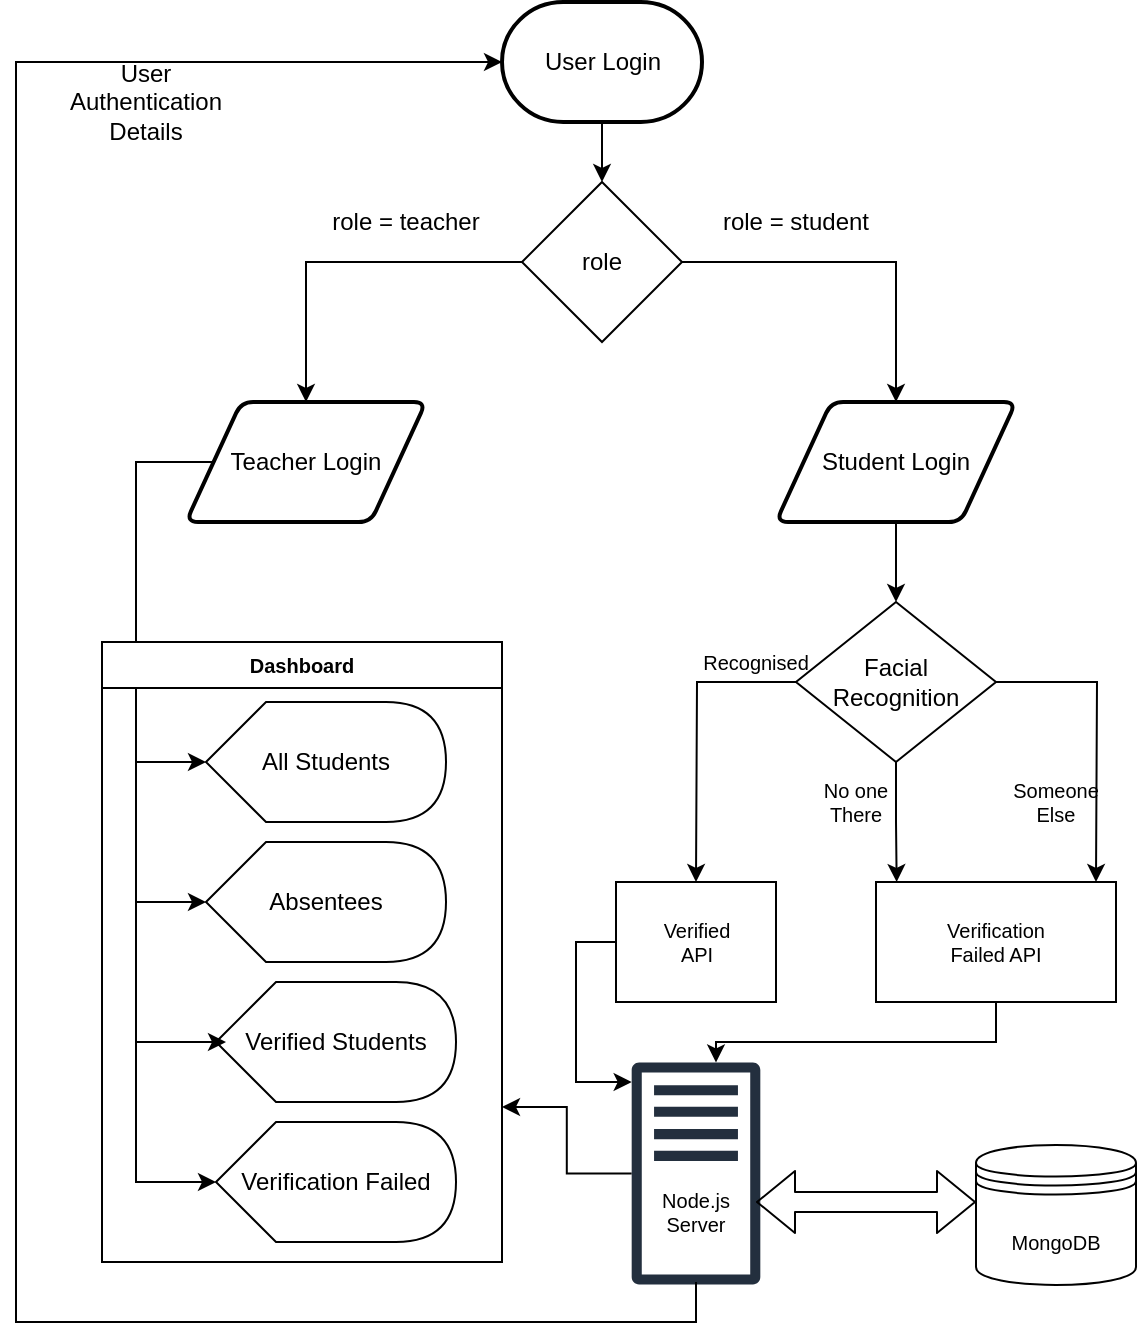 <mxfile version="14.9.2" type="github">
  <diagram id="QIbt0FnQ2eUw6YFCLvba" name="Page-1">
    <mxGraphModel dx="723" dy="433" grid="1" gridSize="10" guides="1" tooltips="1" connect="1" arrows="1" fold="1" page="1" pageScale="1" pageWidth="850" pageHeight="1100" math="0" shadow="0">
      <root>
        <mxCell id="0" />
        <mxCell id="1" parent="0" />
        <mxCell id="Ui8pRBqQDjIUiMeEuSIe-3" value="" style="shape=parallelogram;html=1;strokeWidth=2;perimeter=parallelogramPerimeter;whiteSpace=wrap;rounded=1;arcSize=12;size=0.23;" parent="1" vertex="1">
          <mxGeometry x="215" y="280" width="120" height="60" as="geometry" />
        </mxCell>
        <mxCell id="Ui8pRBqQDjIUiMeEuSIe-41" style="edgeStyle=orthogonalEdgeStyle;rounded=0;orthogonalLoop=1;jettySize=auto;html=1;entryX=0.5;entryY=0;entryDx=0;entryDy=0;" parent="1" source="Ui8pRBqQDjIUiMeEuSIe-4" target="Ui8pRBqQDjIUiMeEuSIe-40" edge="1">
          <mxGeometry relative="1" as="geometry" />
        </mxCell>
        <mxCell id="Ui8pRBqQDjIUiMeEuSIe-4" value="" style="shape=parallelogram;html=1;strokeWidth=2;perimeter=parallelogramPerimeter;whiteSpace=wrap;rounded=1;arcSize=12;size=0.23;" parent="1" vertex="1">
          <mxGeometry x="510" y="280" width="120" height="60" as="geometry" />
        </mxCell>
        <mxCell id="Ui8pRBqQDjIUiMeEuSIe-35" style="edgeStyle=orthogonalEdgeStyle;rounded=0;orthogonalLoop=1;jettySize=auto;html=1;entryX=0;entryY=0.5;entryDx=0;entryDy=0;entryPerimeter=0;exitX=0;exitY=0.5;exitDx=0;exitDy=0;" parent="1" source="Ui8pRBqQDjIUiMeEuSIe-3" target="Ui8pRBqQDjIUiMeEuSIe-10" edge="1">
          <mxGeometry relative="1" as="geometry">
            <mxPoint x="190" y="640" as="targetPoint" />
            <Array as="points">
              <mxPoint x="190" y="310" />
              <mxPoint x="190" y="670" />
            </Array>
          </mxGeometry>
        </mxCell>
        <mxCell id="Ui8pRBqQDjIUiMeEuSIe-5" value="Teacher Login" style="text;html=1;strokeColor=none;fillColor=none;align=center;verticalAlign=middle;whiteSpace=wrap;rounded=0;" parent="1" vertex="1">
          <mxGeometry x="235" y="300" width="80" height="20" as="geometry" />
        </mxCell>
        <mxCell id="Ui8pRBqQDjIUiMeEuSIe-6" value="Student Login" style="text;html=1;strokeColor=none;fillColor=none;align=center;verticalAlign=middle;whiteSpace=wrap;rounded=0;" parent="1" vertex="1">
          <mxGeometry x="530" y="300" width="80" height="20" as="geometry" />
        </mxCell>
        <mxCell id="Ui8pRBqQDjIUiMeEuSIe-7" value="" style="shape=display;whiteSpace=wrap;html=1;" parent="1" vertex="1">
          <mxGeometry x="225" y="430" width="120" height="60" as="geometry" />
        </mxCell>
        <mxCell id="Ui8pRBqQDjIUiMeEuSIe-8" value="" style="shape=display;whiteSpace=wrap;html=1;" parent="1" vertex="1">
          <mxGeometry x="225" y="500" width="120" height="60" as="geometry" />
        </mxCell>
        <mxCell id="Ui8pRBqQDjIUiMeEuSIe-9" value="" style="shape=display;whiteSpace=wrap;html=1;" parent="1" vertex="1">
          <mxGeometry x="230" y="570" width="120" height="60" as="geometry" />
        </mxCell>
        <mxCell id="Ui8pRBqQDjIUiMeEuSIe-10" value="" style="shape=display;whiteSpace=wrap;html=1;" parent="1" vertex="1">
          <mxGeometry x="230" y="640" width="120" height="60" as="geometry" />
        </mxCell>
        <mxCell id="Ui8pRBqQDjIUiMeEuSIe-11" value="All Students" style="text;html=1;strokeColor=none;fillColor=none;align=center;verticalAlign=middle;whiteSpace=wrap;rounded=0;" parent="1" vertex="1">
          <mxGeometry x="250" y="450" width="70" height="20" as="geometry" />
        </mxCell>
        <mxCell id="Ui8pRBqQDjIUiMeEuSIe-12" value="Absentees" style="text;html=1;strokeColor=none;fillColor=none;align=center;verticalAlign=middle;whiteSpace=wrap;rounded=0;" parent="1" vertex="1">
          <mxGeometry x="250" y="520" width="70" height="20" as="geometry" />
        </mxCell>
        <mxCell id="Ui8pRBqQDjIUiMeEuSIe-13" value="Verified Students" style="text;html=1;strokeColor=none;fillColor=none;align=center;verticalAlign=middle;whiteSpace=wrap;rounded=0;" parent="1" vertex="1">
          <mxGeometry x="235" y="590" width="110" height="20" as="geometry" />
        </mxCell>
        <mxCell id="Ui8pRBqQDjIUiMeEuSIe-14" value="Verification Failed" style="text;html=1;strokeColor=none;fillColor=none;align=center;verticalAlign=middle;whiteSpace=wrap;rounded=0;" parent="1" vertex="1">
          <mxGeometry x="235" y="660" width="110" height="20" as="geometry" />
        </mxCell>
        <mxCell id="Ui8pRBqQDjIUiMeEuSIe-28" style="edgeStyle=orthogonalEdgeStyle;rounded=0;orthogonalLoop=1;jettySize=auto;html=1;exitX=0;exitY=0.5;exitDx=0;exitDy=0;entryX=0.5;entryY=0;entryDx=0;entryDy=0;" parent="1" source="Ui8pRBqQDjIUiMeEuSIe-22" target="Ui8pRBqQDjIUiMeEuSIe-3" edge="1">
          <mxGeometry relative="1" as="geometry" />
        </mxCell>
        <mxCell id="Ui8pRBqQDjIUiMeEuSIe-29" style="edgeStyle=orthogonalEdgeStyle;rounded=0;orthogonalLoop=1;jettySize=auto;html=1;exitX=1;exitY=0.5;exitDx=0;exitDy=0;" parent="1" source="Ui8pRBqQDjIUiMeEuSIe-22" target="Ui8pRBqQDjIUiMeEuSIe-4" edge="1">
          <mxGeometry relative="1" as="geometry" />
        </mxCell>
        <mxCell id="Ui8pRBqQDjIUiMeEuSIe-22" value="" style="rhombus;whiteSpace=wrap;html=1;" parent="1" vertex="1">
          <mxGeometry x="383" y="170" width="80" height="80" as="geometry" />
        </mxCell>
        <object label="" id="Ui8pRBqQDjIUiMeEuSIe-24">
          <mxCell style="strokeWidth=2;html=1;shape=mxgraph.flowchart.terminator;whiteSpace=wrap;noLabel=0;" parent="1" vertex="1">
            <mxGeometry x="373" y="80" width="100" height="60" as="geometry" />
          </mxCell>
        </object>
        <mxCell id="Ui8pRBqQDjIUiMeEuSIe-25" value="User Login" style="text;html=1;strokeColor=none;fillColor=none;align=center;verticalAlign=middle;whiteSpace=wrap;rounded=0;" parent="1" vertex="1">
          <mxGeometry x="386" y="100" width="75" height="20" as="geometry" />
        </mxCell>
        <mxCell id="Ui8pRBqQDjIUiMeEuSIe-26" value="role" style="text;html=1;strokeColor=none;fillColor=none;align=center;verticalAlign=middle;whiteSpace=wrap;rounded=0;" parent="1" vertex="1">
          <mxGeometry x="403" y="200" width="40" height="20" as="geometry" />
        </mxCell>
        <mxCell id="Ui8pRBqQDjIUiMeEuSIe-27" value="" style="endArrow=classic;html=1;exitX=0.5;exitY=1;exitDx=0;exitDy=0;exitPerimeter=0;entryX=0.5;entryY=0;entryDx=0;entryDy=0;" parent="1" source="Ui8pRBqQDjIUiMeEuSIe-24" target="Ui8pRBqQDjIUiMeEuSIe-22" edge="1">
          <mxGeometry width="50" height="50" relative="1" as="geometry">
            <mxPoint x="410" y="240" as="sourcePoint" />
            <mxPoint x="460" y="190" as="targetPoint" />
          </mxGeometry>
        </mxCell>
        <mxCell id="Ui8pRBqQDjIUiMeEuSIe-30" value="role = teacher" style="text;html=1;strokeColor=none;fillColor=none;align=center;verticalAlign=middle;whiteSpace=wrap;rounded=0;" parent="1" vertex="1">
          <mxGeometry x="275" y="180" width="100" height="20" as="geometry" />
        </mxCell>
        <mxCell id="Ui8pRBqQDjIUiMeEuSIe-31" value="role = student" style="text;html=1;strokeColor=none;fillColor=none;align=center;verticalAlign=middle;whiteSpace=wrap;rounded=0;" parent="1" vertex="1">
          <mxGeometry x="480" y="180" width="80" height="20" as="geometry" />
        </mxCell>
        <mxCell id="Ui8pRBqQDjIUiMeEuSIe-37" value="" style="endArrow=classic;html=1;entryX=0;entryY=0.5;entryDx=0;entryDy=0;entryPerimeter=0;" parent="1" target="Ui8pRBqQDjIUiMeEuSIe-7" edge="1">
          <mxGeometry width="50" height="50" relative="1" as="geometry">
            <mxPoint x="190" y="460" as="sourcePoint" />
            <mxPoint x="380" y="480" as="targetPoint" />
          </mxGeometry>
        </mxCell>
        <mxCell id="Ui8pRBqQDjIUiMeEuSIe-38" value="" style="endArrow=classic;html=1;entryX=0;entryY=0.5;entryDx=0;entryDy=0;entryPerimeter=0;" parent="1" target="Ui8pRBqQDjIUiMeEuSIe-8" edge="1">
          <mxGeometry width="50" height="50" relative="1" as="geometry">
            <mxPoint x="190" y="530" as="sourcePoint" />
            <mxPoint x="380" y="470" as="targetPoint" />
          </mxGeometry>
        </mxCell>
        <mxCell id="Ui8pRBqQDjIUiMeEuSIe-39" value="" style="endArrow=classic;html=1;entryX=0;entryY=0.5;entryDx=0;entryDy=0;" parent="1" target="Ui8pRBqQDjIUiMeEuSIe-13" edge="1">
          <mxGeometry width="50" height="50" relative="1" as="geometry">
            <mxPoint x="190" y="600" as="sourcePoint" />
            <mxPoint x="380" y="460" as="targetPoint" />
          </mxGeometry>
        </mxCell>
        <mxCell id="Ui8pRBqQDjIUiMeEuSIe-42" style="edgeStyle=orthogonalEdgeStyle;rounded=0;orthogonalLoop=1;jettySize=auto;html=1;" parent="1" source="Ui8pRBqQDjIUiMeEuSIe-40" edge="1">
          <mxGeometry relative="1" as="geometry">
            <mxPoint x="470" y="520" as="targetPoint" />
          </mxGeometry>
        </mxCell>
        <mxCell id="Ui8pRBqQDjIUiMeEuSIe-43" style="edgeStyle=orthogonalEdgeStyle;rounded=0;orthogonalLoop=1;jettySize=auto;html=1;exitX=0.5;exitY=1;exitDx=0;exitDy=0;" parent="1" source="Ui8pRBqQDjIUiMeEuSIe-40" edge="1">
          <mxGeometry relative="1" as="geometry">
            <mxPoint x="570.333" y="520" as="targetPoint" />
          </mxGeometry>
        </mxCell>
        <mxCell id="Ui8pRBqQDjIUiMeEuSIe-44" style="edgeStyle=orthogonalEdgeStyle;rounded=0;orthogonalLoop=1;jettySize=auto;html=1;" parent="1" source="Ui8pRBqQDjIUiMeEuSIe-40" edge="1">
          <mxGeometry relative="1" as="geometry">
            <mxPoint x="670" y="520" as="targetPoint" />
          </mxGeometry>
        </mxCell>
        <mxCell id="Ui8pRBqQDjIUiMeEuSIe-40" value="" style="rhombus;whiteSpace=wrap;html=1;" parent="1" vertex="1">
          <mxGeometry x="520" y="380" width="100" height="80" as="geometry" />
        </mxCell>
        <mxCell id="Ui8pRBqQDjIUiMeEuSIe-45" value="Facial&lt;br&gt;Recognition" style="text;html=1;strokeColor=none;fillColor=none;align=center;verticalAlign=middle;whiteSpace=wrap;rounded=0;" parent="1" vertex="1">
          <mxGeometry x="540" y="410" width="60" height="20" as="geometry" />
        </mxCell>
        <mxCell id="Ui8pRBqQDjIUiMeEuSIe-46" value="Recognised" style="text;html=1;strokeColor=none;fillColor=none;align=center;verticalAlign=middle;whiteSpace=wrap;rounded=0;fontSize=10;" parent="1" vertex="1">
          <mxGeometry x="480" y="400" width="40" height="20" as="geometry" />
        </mxCell>
        <mxCell id="Ui8pRBqQDjIUiMeEuSIe-47" value="No one There" style="text;html=1;strokeColor=none;fillColor=none;align=center;verticalAlign=middle;whiteSpace=wrap;rounded=0;fontSize=10;" parent="1" vertex="1">
          <mxGeometry x="530" y="470" width="40" height="20" as="geometry" />
        </mxCell>
        <mxCell id="Ui8pRBqQDjIUiMeEuSIe-48" value="Someone Else" style="text;html=1;strokeColor=none;fillColor=none;align=center;verticalAlign=middle;whiteSpace=wrap;rounded=0;fontSize=10;" parent="1" vertex="1">
          <mxGeometry x="630" y="470" width="40" height="20" as="geometry" />
        </mxCell>
        <mxCell id="Ui8pRBqQDjIUiMeEuSIe-51" value="Dashboard" style="swimlane;fontSize=10;" parent="1" vertex="1">
          <mxGeometry x="173" y="400" width="200" height="310" as="geometry">
            <mxRectangle x="173" y="350" width="80" height="23" as="alternateBounds" />
          </mxGeometry>
        </mxCell>
        <mxCell id="g6IcXYT7d06s3RMeSlF0-2" style="edgeStyle=orthogonalEdgeStyle;rounded=0;orthogonalLoop=1;jettySize=auto;html=1;exitX=0;exitY=0.5;exitDx=0;exitDy=0;fontSize=10;" edge="1" parent="1" source="Ui8pRBqQDjIUiMeEuSIe-52" target="g6IcXYT7d06s3RMeSlF0-1">
          <mxGeometry relative="1" as="geometry">
            <mxPoint x="410" y="680" as="targetPoint" />
            <Array as="points">
              <mxPoint x="410" y="550" />
              <mxPoint x="410" y="620" />
            </Array>
          </mxGeometry>
        </mxCell>
        <mxCell id="Ui8pRBqQDjIUiMeEuSIe-52" value="" style="rounded=0;whiteSpace=wrap;html=1;fontSize=10;" parent="1" vertex="1">
          <mxGeometry x="430" y="520" width="80" height="60" as="geometry" />
        </mxCell>
        <mxCell id="g6IcXYT7d06s3RMeSlF0-4" style="edgeStyle=orthogonalEdgeStyle;rounded=0;orthogonalLoop=1;jettySize=auto;html=1;fontSize=10;" edge="1" parent="1" source="Ui8pRBqQDjIUiMeEuSIe-53" target="g6IcXYT7d06s3RMeSlF0-1">
          <mxGeometry relative="1" as="geometry">
            <Array as="points">
              <mxPoint x="620" y="600" />
              <mxPoint x="480" y="600" />
            </Array>
          </mxGeometry>
        </mxCell>
        <mxCell id="Ui8pRBqQDjIUiMeEuSIe-53" value="" style="rounded=0;whiteSpace=wrap;html=1;fontSize=10;" parent="1" vertex="1">
          <mxGeometry x="560" y="520" width="120" height="60" as="geometry" />
        </mxCell>
        <mxCell id="Ui8pRBqQDjIUiMeEuSIe-54" value="Verified API" style="text;html=1;strokeColor=none;fillColor=none;align=center;verticalAlign=middle;whiteSpace=wrap;rounded=0;fontSize=10;" parent="1" vertex="1">
          <mxGeometry x="446.5" y="540" width="47" height="20" as="geometry" />
        </mxCell>
        <mxCell id="Ui8pRBqQDjIUiMeEuSIe-55" value="Verification Failed API" style="text;html=1;strokeColor=none;fillColor=none;align=center;verticalAlign=middle;whiteSpace=wrap;rounded=0;fontSize=10;" parent="1" vertex="1">
          <mxGeometry x="600" y="540" width="40" height="20" as="geometry" />
        </mxCell>
        <mxCell id="Ui8pRBqQDjIUiMeEuSIe-56" value="" style="shape=datastore;whiteSpace=wrap;html=1;fontSize=10;" parent="1" vertex="1">
          <mxGeometry x="610" y="651.49" width="80" height="70" as="geometry" />
        </mxCell>
        <mxCell id="g6IcXYT7d06s3RMeSlF0-6" style="edgeStyle=orthogonalEdgeStyle;rounded=0;orthogonalLoop=1;jettySize=auto;html=1;entryX=1;entryY=0.75;entryDx=0;entryDy=0;fontSize=10;" edge="1" parent="1" source="g6IcXYT7d06s3RMeSlF0-1" target="Ui8pRBqQDjIUiMeEuSIe-51">
          <mxGeometry relative="1" as="geometry" />
        </mxCell>
        <mxCell id="g6IcXYT7d06s3RMeSlF0-1" value="" style="outlineConnect=0;fontColor=#232F3E;gradientColor=none;fillColor=#232F3E;strokeColor=none;dashed=0;verticalLabelPosition=bottom;verticalAlign=top;align=center;html=1;fontSize=12;fontStyle=0;aspect=fixed;pointerEvents=1;shape=mxgraph.aws4.traditional_server;" vertex="1" parent="1">
          <mxGeometry x="437.84" y="610" width="64.32" height="111.49" as="geometry" />
        </mxCell>
        <mxCell id="g6IcXYT7d06s3RMeSlF0-5" value="" style="shape=flexArrow;endArrow=classic;startArrow=classic;html=1;fontSize=10;" edge="1" parent="1">
          <mxGeometry width="100" height="100" relative="1" as="geometry">
            <mxPoint x="500" y="680" as="sourcePoint" />
            <mxPoint x="610" y="680" as="targetPoint" />
          </mxGeometry>
        </mxCell>
        <mxCell id="g6IcXYT7d06s3RMeSlF0-10" style="edgeStyle=orthogonalEdgeStyle;rounded=0;orthogonalLoop=1;jettySize=auto;html=1;entryX=0;entryY=0.5;entryDx=0;entryDy=0;entryPerimeter=0;fontSize=10;" edge="1" parent="1" target="Ui8pRBqQDjIUiMeEuSIe-24">
          <mxGeometry relative="1" as="geometry">
            <mxPoint x="470" y="720" as="sourcePoint" />
            <Array as="points">
              <mxPoint x="470" y="740" />
              <mxPoint x="130" y="740" />
              <mxPoint x="130" y="110" />
            </Array>
          </mxGeometry>
        </mxCell>
        <mxCell id="g6IcXYT7d06s3RMeSlF0-7" value="Node.js&lt;br&gt;Server" style="text;html=1;strokeColor=none;fillColor=none;align=center;verticalAlign=middle;whiteSpace=wrap;rounded=0;fontSize=10;" vertex="1" parent="1">
          <mxGeometry x="443" y="670" width="53.5" height="30" as="geometry" />
        </mxCell>
        <mxCell id="g6IcXYT7d06s3RMeSlF0-8" value="MongoDB" style="text;html=1;strokeColor=none;fillColor=none;align=center;verticalAlign=middle;whiteSpace=wrap;rounded=0;fontSize=10;" vertex="1" parent="1">
          <mxGeometry x="630" y="690" width="40" height="20" as="geometry" />
        </mxCell>
        <mxCell id="g6IcXYT7d06s3RMeSlF0-11" value="&lt;font style=&quot;font-size: 12px&quot;&gt;User Authentication Details&lt;/font&gt;" style="text;html=1;strokeColor=none;fillColor=none;align=center;verticalAlign=middle;whiteSpace=wrap;rounded=0;fontSize=10;" vertex="1" parent="1">
          <mxGeometry x="175" y="120" width="40" height="20" as="geometry" />
        </mxCell>
      </root>
    </mxGraphModel>
  </diagram>
</mxfile>

